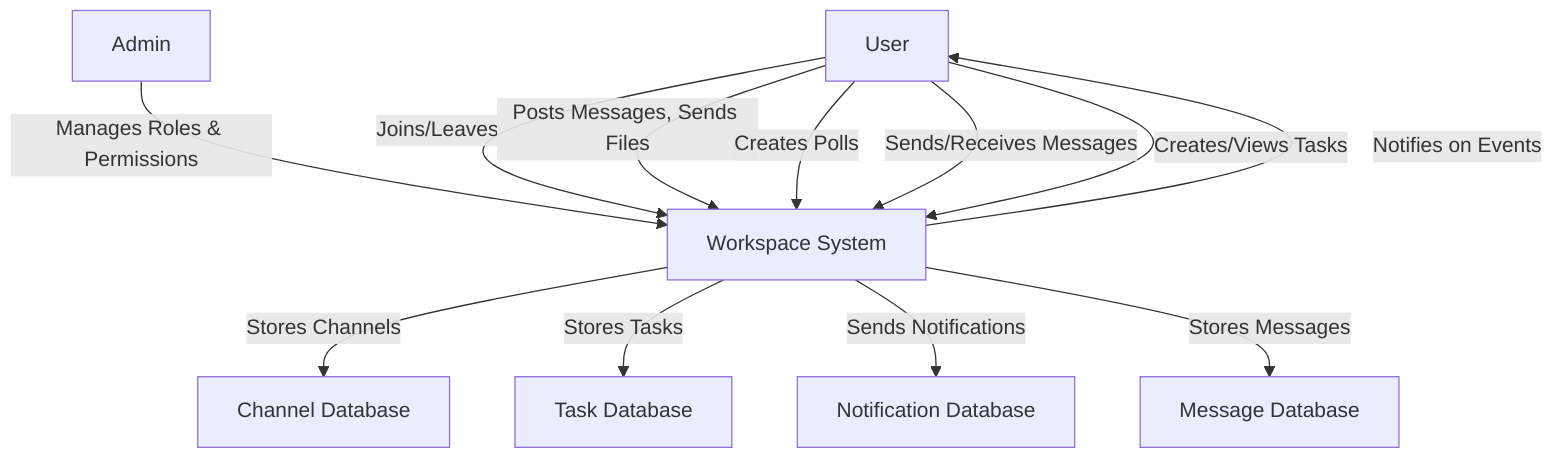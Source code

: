 graph TD
  %% Entities
  User[User]
  Admin[Admin]
  WorkspaceSystem[Workspace System]
  ChannelDB[Channel Database]
  TaskDB[Task Database]
  NotificationDB[Notification Database]
  MessageDB[Message Database]

  %% Processes and Interactions
  User -->|Joins/Leaves| WorkspaceSystem
  Admin -->|Manages Roles & Permissions| WorkspaceSystem
  User -->|Posts Messages, Sends Files| WorkspaceSystem
  User -->|Creates Polls| WorkspaceSystem
  User -->|Sends/Receives Messages| WorkspaceSystem
  User -->|Creates/Views Tasks| WorkspaceSystem
  WorkspaceSystem -->|Stores Channels| ChannelDB
  WorkspaceSystem -->|Stores Tasks| TaskDB
  WorkspaceSystem -->|Sends Notifications| NotificationDB
  WorkspaceSystem -->|Stores Messages| MessageDB
  WorkspaceSystem -->|Notifies on Events| User